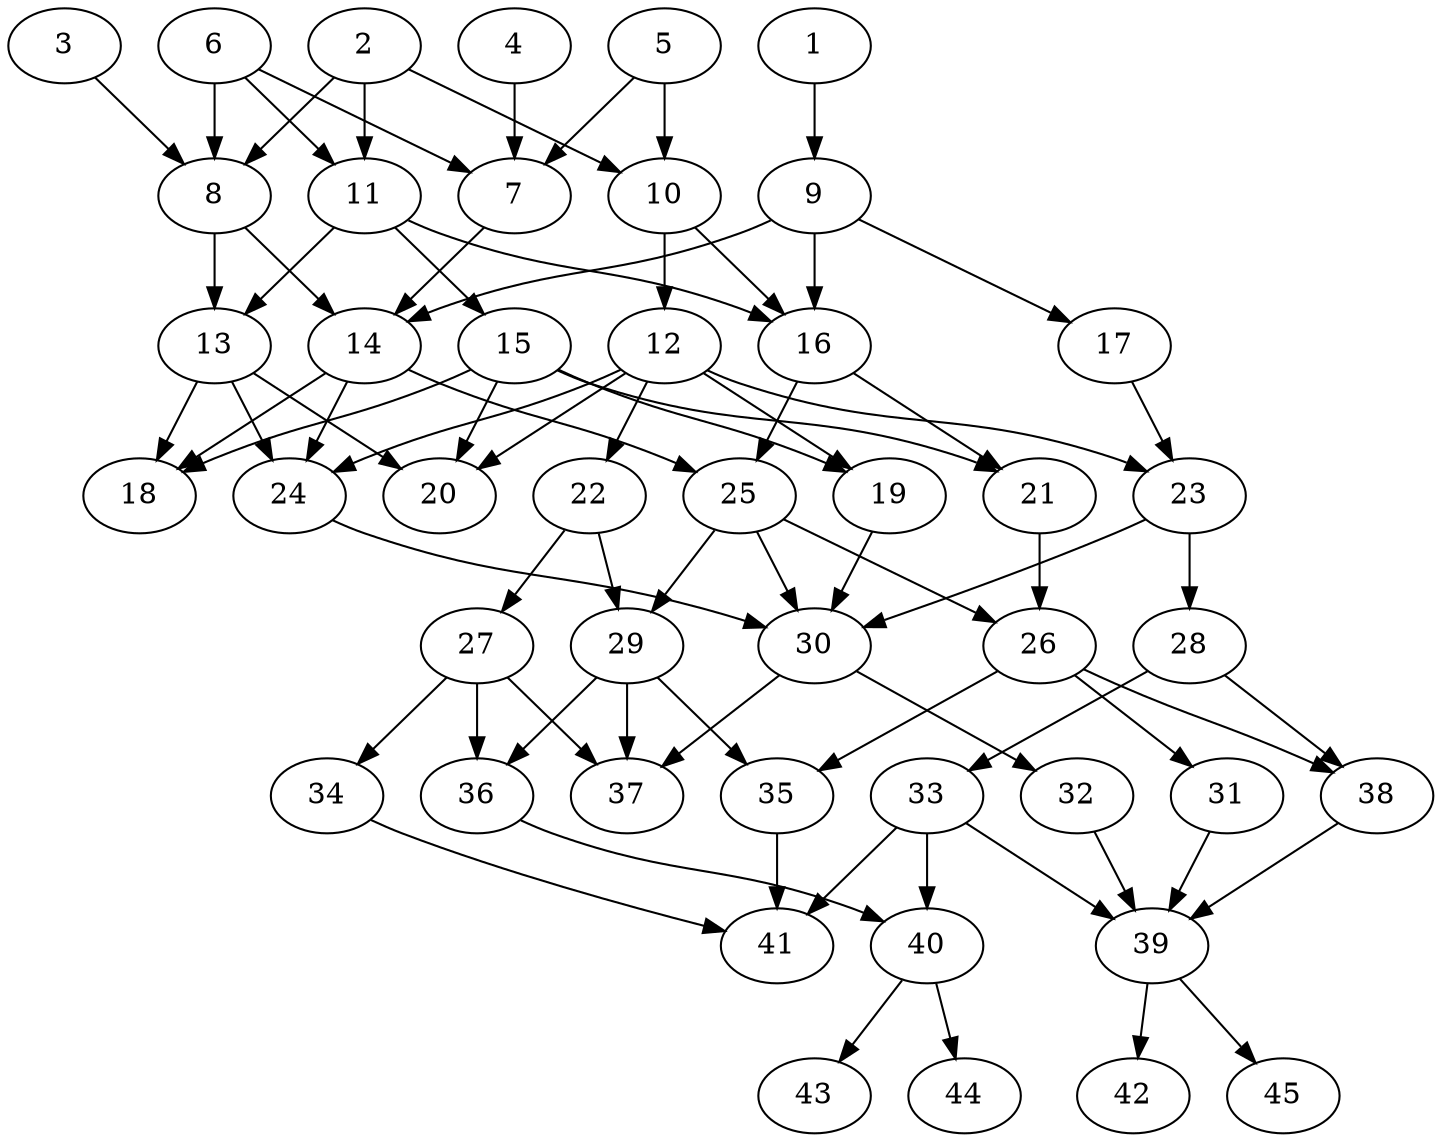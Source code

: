// DAG automatically generated by daggen at Thu Oct  3 14:07:25 2019
// ./daggen --dot -n 45 --ccr 0.3 --fat 0.5 --regular 0.5 --density 0.5 --mindata 5242880 --maxdata 52428800 
digraph G {
  1 [size="113950720", alpha="0.15", expect_size="34185216"] 
  1 -> 9 [size ="34185216"]
  2 [size="49670827", alpha="0.06", expect_size="14901248"] 
  2 -> 8 [size ="14901248"]
  2 -> 10 [size ="14901248"]
  2 -> 11 [size ="14901248"]
  3 [size="167164587", alpha="0.10", expect_size="50149376"] 
  3 -> 8 [size ="50149376"]
  4 [size="96163840", alpha="0.13", expect_size="28849152"] 
  4 -> 7 [size ="28849152"]
  5 [size="77161813", alpha="0.11", expect_size="23148544"] 
  5 -> 7 [size ="23148544"]
  5 -> 10 [size ="23148544"]
  6 [size="59781120", alpha="0.19", expect_size="17934336"] 
  6 -> 7 [size ="17934336"]
  6 -> 8 [size ="17934336"]
  6 -> 11 [size ="17934336"]
  7 [size="50121387", alpha="0.05", expect_size="15036416"] 
  7 -> 14 [size ="15036416"]
  8 [size="59671893", alpha="0.17", expect_size="17901568"] 
  8 -> 13 [size ="17901568"]
  8 -> 14 [size ="17901568"]
  9 [size="124289707", alpha="0.17", expect_size="37286912"] 
  9 -> 14 [size ="37286912"]
  9 -> 16 [size ="37286912"]
  9 -> 17 [size ="37286912"]
  10 [size="36962987", alpha="0.19", expect_size="11088896"] 
  10 -> 12 [size ="11088896"]
  10 -> 16 [size ="11088896"]
  11 [size="32559787", alpha="0.05", expect_size="9767936"] 
  11 -> 13 [size ="9767936"]
  11 -> 15 [size ="9767936"]
  11 -> 16 [size ="9767936"]
  12 [size="151453013", alpha="0.12", expect_size="45435904"] 
  12 -> 19 [size ="45435904"]
  12 -> 20 [size ="45435904"]
  12 -> 22 [size ="45435904"]
  12 -> 23 [size ="45435904"]
  12 -> 24 [size ="45435904"]
  13 [size="45096960", alpha="0.11", expect_size="13529088"] 
  13 -> 18 [size ="13529088"]
  13 -> 20 [size ="13529088"]
  13 -> 24 [size ="13529088"]
  14 [size="126863360", alpha="0.05", expect_size="38059008"] 
  14 -> 18 [size ="38059008"]
  14 -> 24 [size ="38059008"]
  14 -> 25 [size ="38059008"]
  15 [size="70171307", alpha="0.20", expect_size="21051392"] 
  15 -> 18 [size ="21051392"]
  15 -> 19 [size ="21051392"]
  15 -> 20 [size ="21051392"]
  15 -> 21 [size ="21051392"]
  16 [size="154074453", alpha="0.15", expect_size="46222336"] 
  16 -> 21 [size ="46222336"]
  16 -> 25 [size ="46222336"]
  17 [size="149183147", alpha="0.07", expect_size="44754944"] 
  17 -> 23 [size ="44754944"]
  18 [size="31249067", alpha="0.14", expect_size="9374720"] 
  19 [size="164604587", alpha="0.13", expect_size="49381376"] 
  19 -> 30 [size ="49381376"]
  20 [size="139298133", alpha="0.09", expect_size="41789440"] 
  21 [size="133864107", alpha="0.17", expect_size="40159232"] 
  21 -> 26 [size ="40159232"]
  22 [size="19104427", alpha="0.09", expect_size="5731328"] 
  22 -> 27 [size ="5731328"]
  22 -> 29 [size ="5731328"]
  23 [size="111571627", alpha="0.00", expect_size="33471488"] 
  23 -> 28 [size ="33471488"]
  23 -> 30 [size ="33471488"]
  24 [size="38901760", alpha="0.01", expect_size="11670528"] 
  24 -> 30 [size ="11670528"]
  25 [size="75475627", alpha="0.10", expect_size="22642688"] 
  25 -> 26 [size ="22642688"]
  25 -> 29 [size ="22642688"]
  25 -> 30 [size ="22642688"]
  26 [size="73314987", alpha="0.04", expect_size="21994496"] 
  26 -> 31 [size ="21994496"]
  26 -> 35 [size ="21994496"]
  26 -> 38 [size ="21994496"]
  27 [size="34577067", alpha="0.03", expect_size="10373120"] 
  27 -> 34 [size ="10373120"]
  27 -> 36 [size ="10373120"]
  27 -> 37 [size ="10373120"]
  28 [size="91845973", alpha="0.06", expect_size="27553792"] 
  28 -> 33 [size ="27553792"]
  28 -> 38 [size ="27553792"]
  29 [size="47435093", alpha="0.04", expect_size="14230528"] 
  29 -> 35 [size ="14230528"]
  29 -> 36 [size ="14230528"]
  29 -> 37 [size ="14230528"]
  30 [size="148763307", alpha="0.04", expect_size="44628992"] 
  30 -> 32 [size ="44628992"]
  30 -> 37 [size ="44628992"]
  31 [size="59938133", alpha="0.05", expect_size="17981440"] 
  31 -> 39 [size ="17981440"]
  32 [size="34717013", alpha="0.04", expect_size="10415104"] 
  32 -> 39 [size ="10415104"]
  33 [size="105308160", alpha="0.06", expect_size="31592448"] 
  33 -> 39 [size ="31592448"]
  33 -> 40 [size ="31592448"]
  33 -> 41 [size ="31592448"]
  34 [size="106820267", alpha="0.02", expect_size="32046080"] 
  34 -> 41 [size ="32046080"]
  35 [size="117944320", alpha="0.05", expect_size="35383296"] 
  35 -> 41 [size ="35383296"]
  36 [size="41079467", alpha="0.05", expect_size="12323840"] 
  36 -> 40 [size ="12323840"]
  37 [size="75820373", alpha="0.02", expect_size="22746112"] 
  38 [size="97522347", alpha="0.01", expect_size="29256704"] 
  38 -> 39 [size ="29256704"]
  39 [size="148391253", alpha="0.18", expect_size="44517376"] 
  39 -> 42 [size ="44517376"]
  39 -> 45 [size ="44517376"]
  40 [size="20664320", alpha="0.11", expect_size="6199296"] 
  40 -> 43 [size ="6199296"]
  40 -> 44 [size ="6199296"]
  41 [size="48404480", alpha="0.19", expect_size="14521344"] 
  42 [size="89408853", alpha="0.07", expect_size="26822656"] 
  43 [size="120371200", alpha="0.07", expect_size="36111360"] 
  44 [size="168912213", alpha="0.10", expect_size="50673664"] 
  45 [size="29853013", alpha="0.20", expect_size="8955904"] 
}
